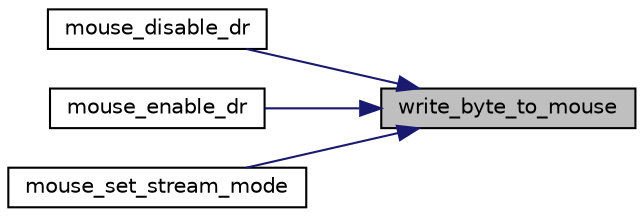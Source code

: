 digraph "write_byte_to_mouse"
{
 // LATEX_PDF_SIZE
  edge [fontname="Helvetica",fontsize="10",labelfontname="Helvetica",labelfontsize="10"];
  node [fontname="Helvetica",fontsize="10",shape=record];
  rankdir="RL";
  Node1 [label="write_byte_to_mouse",height=0.2,width=0.4,color="black", fillcolor="grey75", style="filled", fontcolor="black",tooltip="Issues a command to the mouse using the kbc."];
  Node1 -> Node2 [dir="back",color="midnightblue",fontsize="10",style="solid",fontname="Helvetica"];
  Node2 [label="mouse_disable_dr",height=0.2,width=0.4,color="black", fillcolor="white", style="filled",URL="$group__kbc.html#gac285c81dd076eb18e01d7f22d353daaa",tooltip="Disables mouse data reporting."];
  Node1 -> Node3 [dir="back",color="midnightblue",fontsize="10",style="solid",fontname="Helvetica"];
  Node3 [label="mouse_enable_dr",height=0.2,width=0.4,color="black", fillcolor="white", style="filled",URL="$group__kbc.html#ga12afbe04f7fbd32a063b13d45ffcd602",tooltip="Enables mouse data reporting."];
  Node1 -> Node4 [dir="back",color="midnightblue",fontsize="10",style="solid",fontname="Helvetica"];
  Node4 [label="mouse_set_stream_mode",height=0.2,width=0.4,color="black", fillcolor="white", style="filled",URL="$group__kbc.html#ga16a521d1919cbd8f434d8b5d535a639b",tooltip="Sets the mouse to stream mode."];
}
